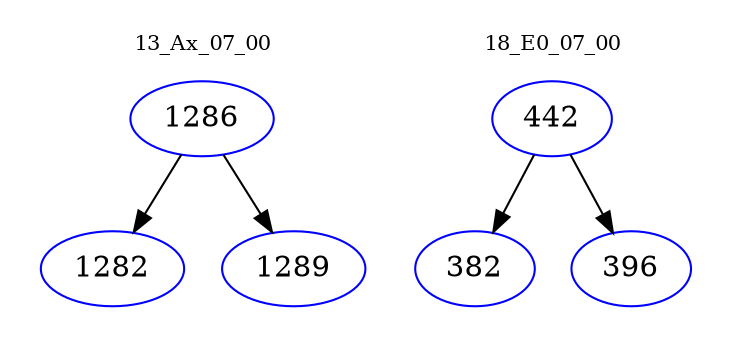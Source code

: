 digraph{
subgraph cluster_0 {
color = white
label = "13_Ax_07_00";
fontsize=10;
T0_1286 [label="1286", color="blue"]
T0_1286 -> T0_1282 [color="black"]
T0_1282 [label="1282", color="blue"]
T0_1286 -> T0_1289 [color="black"]
T0_1289 [label="1289", color="blue"]
}
subgraph cluster_1 {
color = white
label = "18_E0_07_00";
fontsize=10;
T1_442 [label="442", color="blue"]
T1_442 -> T1_382 [color="black"]
T1_382 [label="382", color="blue"]
T1_442 -> T1_396 [color="black"]
T1_396 [label="396", color="blue"]
}
}
